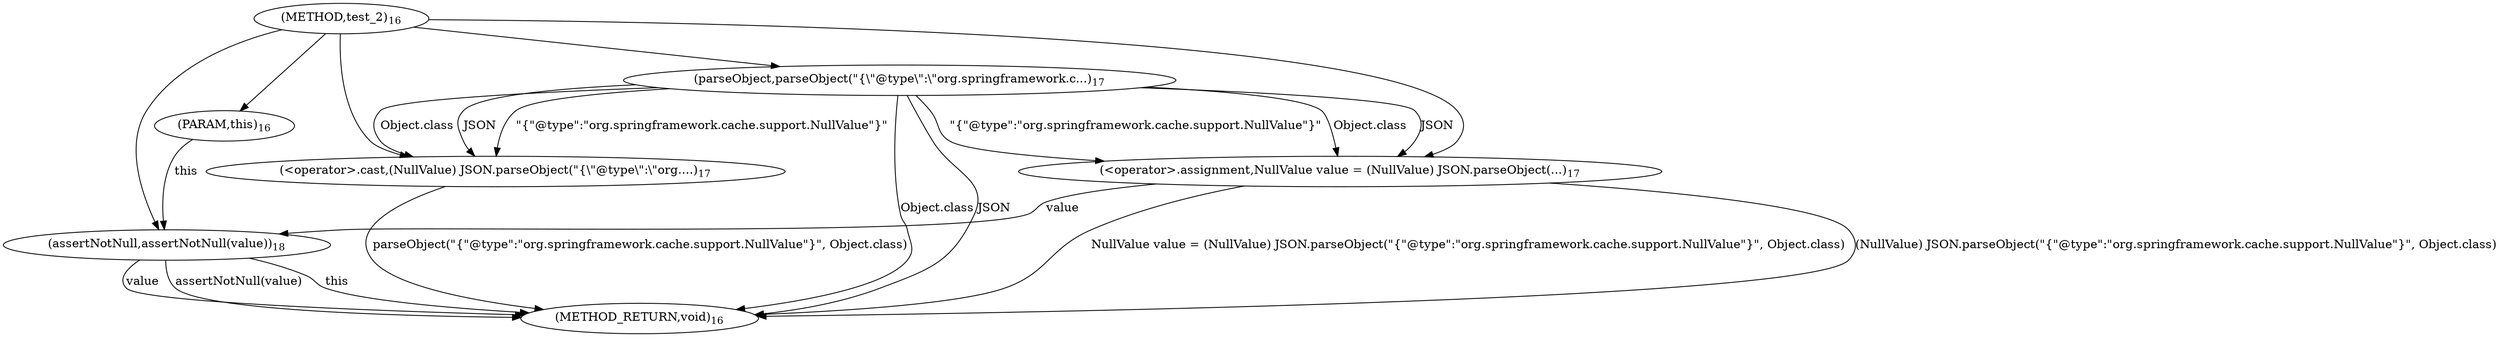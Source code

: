 digraph "test_2" {  
"32" [label = <(METHOD,test_2)<SUB>16</SUB>> ]
"49" [label = <(METHOD_RETURN,void)<SUB>16</SUB>> ]
"4" [label = <(PARAM,this)<SUB>16</SUB>> ]
"35" [label = <(&lt;operator&gt;.assignment,NullValue value = (NullValue) JSON.parseObject(...)<SUB>17</SUB>> ]
"45" [label = <(assertNotNull,assertNotNull(value))<SUB>18</SUB>> ]
"35" [label = <(&lt;operator&gt;.assignment,NullValue value = (NullValue) JSON.parseObject(...)<SUB>17</SUB>> ]
"35" [label = <(&lt;operator&gt;.assignment,NullValue value = (NullValue) JSON.parseObject(...)<SUB>17</SUB>> ]
"45" [label = <(assertNotNull,assertNotNull(value))<SUB>18</SUB>> ]
"45" [label = <(assertNotNull,assertNotNull(value))<SUB>18</SUB>> ]
"37" [label = <(&lt;operator&gt;.cast,(NullValue) JSON.parseObject(&quot;{\&quot;@type\&quot;:\&quot;org....)<SUB>17</SUB>> ]
"37" [label = <(&lt;operator&gt;.cast,(NullValue) JSON.parseObject(&quot;{\&quot;@type\&quot;:\&quot;org....)<SUB>17</SUB>> ]
"39" [label = <(parseObject,parseObject(&quot;{\&quot;@type\&quot;:\&quot;org.springframework.c...)<SUB>17</SUB>> ]
"39" [label = <(parseObject,parseObject(&quot;{\&quot;@type\&quot;:\&quot;org.springframework.c...)<SUB>17</SUB>> ]
"39" [label = <(parseObject,parseObject(&quot;{\&quot;@type\&quot;:\&quot;org.springframework.c...)<SUB>17</SUB>> ]
  "39" -> "49"  [ label = "Object.class"] 
  "37" -> "49"  [ label = "parseObject(&quot;{\&quot;@type\&quot;:\&quot;org.springframework.cache.support.NullValue\&quot;}&quot;, Object.class)"] 
  "35" -> "49"  [ label = "(NullValue) JSON.parseObject(&quot;{\&quot;@type\&quot;:\&quot;org.springframework.cache.support.NullValue\&quot;}&quot;, Object.class)"] 
  "35" -> "49"  [ label = "NullValue value = (NullValue) JSON.parseObject(&quot;{\&quot;@type\&quot;:\&quot;org.springframework.cache.support.NullValue\&quot;}&quot;, Object.class)"] 
  "45" -> "49"  [ label = "this"] 
  "45" -> "49"  [ label = "value"] 
  "45" -> "49"  [ label = "assertNotNull(value)"] 
  "39" -> "49"  [ label = "JSON"] 
  "32" -> "4" 
  "32" -> "35" 
  "39" -> "35"  [ label = "JSON"] 
  "39" -> "35"  [ label = "&quot;{\&quot;@type\&quot;:\&quot;org.springframework.cache.support.NullValue\&quot;}&quot;"] 
  "39" -> "35"  [ label = "Object.class"] 
  "4" -> "45"  [ label = "this"] 
  "32" -> "45" 
  "35" -> "45"  [ label = "value"] 
  "32" -> "37" 
  "39" -> "37"  [ label = "JSON"] 
  "39" -> "37"  [ label = "&quot;{\&quot;@type\&quot;:\&quot;org.springframework.cache.support.NullValue\&quot;}&quot;"] 
  "39" -> "37"  [ label = "Object.class"] 
  "32" -> "39" 
}
